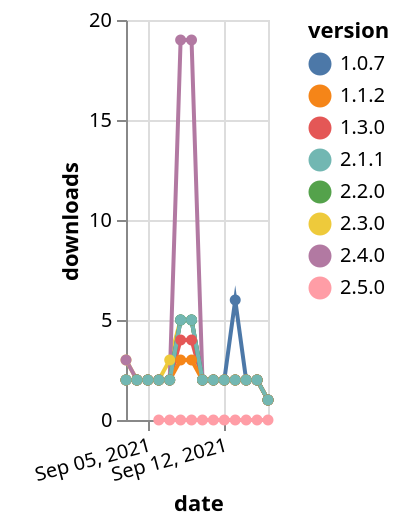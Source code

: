 {"$schema": "https://vega.github.io/schema/vega-lite/v5.json", "description": "A simple bar chart with embedded data.", "data": {"values": [{"date": "2021-09-03", "total": 2592, "delta": 3, "version": "2.3.0"}, {"date": "2021-09-04", "total": 2594, "delta": 2, "version": "2.3.0"}, {"date": "2021-09-05", "total": 2596, "delta": 2, "version": "2.3.0"}, {"date": "2021-09-06", "total": 2598, "delta": 2, "version": "2.3.0"}, {"date": "2021-09-07", "total": 2601, "delta": 3, "version": "2.3.0"}, {"date": "2021-09-08", "total": 2606, "delta": 5, "version": "2.3.0"}, {"date": "2021-09-09", "total": 2611, "delta": 5, "version": "2.3.0"}, {"date": "2021-09-10", "total": 2613, "delta": 2, "version": "2.3.0"}, {"date": "2021-09-11", "total": 2615, "delta": 2, "version": "2.3.0"}, {"date": "2021-09-12", "total": 2617, "delta": 2, "version": "2.3.0"}, {"date": "2021-09-13", "total": 2619, "delta": 2, "version": "2.3.0"}, {"date": "2021-09-14", "total": 2621, "delta": 2, "version": "2.3.0"}, {"date": "2021-09-15", "total": 2623, "delta": 2, "version": "2.3.0"}, {"date": "2021-09-16", "total": 2624, "delta": 1, "version": "2.3.0"}, {"date": "2021-09-03", "total": 1791, "delta": 3, "version": "2.4.0"}, {"date": "2021-09-04", "total": 1793, "delta": 2, "version": "2.4.0"}, {"date": "2021-09-05", "total": 1795, "delta": 2, "version": "2.4.0"}, {"date": "2021-09-06", "total": 1797, "delta": 2, "version": "2.4.0"}, {"date": "2021-09-07", "total": 1799, "delta": 2, "version": "2.4.0"}, {"date": "2021-09-08", "total": 1818, "delta": 19, "version": "2.4.0"}, {"date": "2021-09-09", "total": 1837, "delta": 19, "version": "2.4.0"}, {"date": "2021-09-10", "total": 1839, "delta": 2, "version": "2.4.0"}, {"date": "2021-09-11", "total": 1841, "delta": 2, "version": "2.4.0"}, {"date": "2021-09-12", "total": 1843, "delta": 2, "version": "2.4.0"}, {"date": "2021-09-13", "total": 1845, "delta": 2, "version": "2.4.0"}, {"date": "2021-09-14", "total": 1847, "delta": 2, "version": "2.4.0"}, {"date": "2021-09-15", "total": 1849, "delta": 2, "version": "2.4.0"}, {"date": "2021-09-16", "total": 1850, "delta": 1, "version": "2.4.0"}, {"date": "2021-09-03", "total": 2913, "delta": 2, "version": "1.3.0"}, {"date": "2021-09-04", "total": 2915, "delta": 2, "version": "1.3.0"}, {"date": "2021-09-05", "total": 2917, "delta": 2, "version": "1.3.0"}, {"date": "2021-09-06", "total": 2919, "delta": 2, "version": "1.3.0"}, {"date": "2021-09-07", "total": 2921, "delta": 2, "version": "1.3.0"}, {"date": "2021-09-08", "total": 2925, "delta": 4, "version": "1.3.0"}, {"date": "2021-09-09", "total": 2929, "delta": 4, "version": "1.3.0"}, {"date": "2021-09-10", "total": 2931, "delta": 2, "version": "1.3.0"}, {"date": "2021-09-11", "total": 2933, "delta": 2, "version": "1.3.0"}, {"date": "2021-09-12", "total": 2935, "delta": 2, "version": "1.3.0"}, {"date": "2021-09-13", "total": 2937, "delta": 2, "version": "1.3.0"}, {"date": "2021-09-14", "total": 2939, "delta": 2, "version": "1.3.0"}, {"date": "2021-09-15", "total": 2941, "delta": 2, "version": "1.3.0"}, {"date": "2021-09-16", "total": 2942, "delta": 1, "version": "1.3.0"}, {"date": "2021-09-03", "total": 2710, "delta": 2, "version": "1.0.7"}, {"date": "2021-09-04", "total": 2712, "delta": 2, "version": "1.0.7"}, {"date": "2021-09-05", "total": 2714, "delta": 2, "version": "1.0.7"}, {"date": "2021-09-06", "total": 2716, "delta": 2, "version": "1.0.7"}, {"date": "2021-09-07", "total": 2718, "delta": 2, "version": "1.0.7"}, {"date": "2021-09-08", "total": 2723, "delta": 5, "version": "1.0.7"}, {"date": "2021-09-09", "total": 2728, "delta": 5, "version": "1.0.7"}, {"date": "2021-09-10", "total": 2730, "delta": 2, "version": "1.0.7"}, {"date": "2021-09-11", "total": 2732, "delta": 2, "version": "1.0.7"}, {"date": "2021-09-12", "total": 2734, "delta": 2, "version": "1.0.7"}, {"date": "2021-09-13", "total": 2740, "delta": 6, "version": "1.0.7"}, {"date": "2021-09-14", "total": 2742, "delta": 2, "version": "1.0.7"}, {"date": "2021-09-15", "total": 2744, "delta": 2, "version": "1.0.7"}, {"date": "2021-09-16", "total": 2745, "delta": 1, "version": "1.0.7"}, {"date": "2021-09-06", "total": 10, "delta": 0, "version": "2.5.0"}, {"date": "2021-09-07", "total": 75, "delta": 0, "version": "2.5.0"}, {"date": "2021-09-08", "total": 81, "delta": 0, "version": "2.5.0"}, {"date": "2021-09-09", "total": 88, "delta": 0, "version": "2.5.0"}, {"date": "2021-09-10", "total": 90, "delta": 0, "version": "2.5.0"}, {"date": "2021-09-11", "total": 92, "delta": 0, "version": "2.5.0"}, {"date": "2021-09-12", "total": 94, "delta": 0, "version": "2.5.0"}, {"date": "2021-09-13", "total": 106, "delta": 0, "version": "2.5.0"}, {"date": "2021-09-14", "total": 110, "delta": 0, "version": "2.5.0"}, {"date": "2021-09-15", "total": 112, "delta": 0, "version": "2.5.0"}, {"date": "2021-09-16", "total": 114, "delta": 0, "version": "2.5.0"}, {"date": "2021-09-03", "total": 1498, "delta": 2, "version": "2.2.0"}, {"date": "2021-09-04", "total": 1500, "delta": 2, "version": "2.2.0"}, {"date": "2021-09-05", "total": 1502, "delta": 2, "version": "2.2.0"}, {"date": "2021-09-06", "total": 1504, "delta": 2, "version": "2.2.0"}, {"date": "2021-09-07", "total": 1506, "delta": 2, "version": "2.2.0"}, {"date": "2021-09-08", "total": 1511, "delta": 5, "version": "2.2.0"}, {"date": "2021-09-09", "total": 1516, "delta": 5, "version": "2.2.0"}, {"date": "2021-09-10", "total": 1518, "delta": 2, "version": "2.2.0"}, {"date": "2021-09-11", "total": 1520, "delta": 2, "version": "2.2.0"}, {"date": "2021-09-12", "total": 1522, "delta": 2, "version": "2.2.0"}, {"date": "2021-09-13", "total": 1524, "delta": 2, "version": "2.2.0"}, {"date": "2021-09-14", "total": 1526, "delta": 2, "version": "2.2.0"}, {"date": "2021-09-15", "total": 1528, "delta": 2, "version": "2.2.0"}, {"date": "2021-09-16", "total": 1529, "delta": 1, "version": "2.2.0"}, {"date": "2021-09-03", "total": 2588, "delta": 2, "version": "1.1.2"}, {"date": "2021-09-04", "total": 2590, "delta": 2, "version": "1.1.2"}, {"date": "2021-09-05", "total": 2592, "delta": 2, "version": "1.1.2"}, {"date": "2021-09-06", "total": 2594, "delta": 2, "version": "1.1.2"}, {"date": "2021-09-07", "total": 2596, "delta": 2, "version": "1.1.2"}, {"date": "2021-09-08", "total": 2599, "delta": 3, "version": "1.1.2"}, {"date": "2021-09-09", "total": 2602, "delta": 3, "version": "1.1.2"}, {"date": "2021-09-10", "total": 2604, "delta": 2, "version": "1.1.2"}, {"date": "2021-09-11", "total": 2606, "delta": 2, "version": "1.1.2"}, {"date": "2021-09-12", "total": 2608, "delta": 2, "version": "1.1.2"}, {"date": "2021-09-13", "total": 2610, "delta": 2, "version": "1.1.2"}, {"date": "2021-09-14", "total": 2612, "delta": 2, "version": "1.1.2"}, {"date": "2021-09-15", "total": 2614, "delta": 2, "version": "1.1.2"}, {"date": "2021-09-16", "total": 2615, "delta": 1, "version": "1.1.2"}, {"date": "2021-09-03", "total": 1502, "delta": 2, "version": "2.1.1"}, {"date": "2021-09-04", "total": 1504, "delta": 2, "version": "2.1.1"}, {"date": "2021-09-05", "total": 1506, "delta": 2, "version": "2.1.1"}, {"date": "2021-09-06", "total": 1508, "delta": 2, "version": "2.1.1"}, {"date": "2021-09-07", "total": 1510, "delta": 2, "version": "2.1.1"}, {"date": "2021-09-08", "total": 1515, "delta": 5, "version": "2.1.1"}, {"date": "2021-09-09", "total": 1520, "delta": 5, "version": "2.1.1"}, {"date": "2021-09-10", "total": 1522, "delta": 2, "version": "2.1.1"}, {"date": "2021-09-11", "total": 1524, "delta": 2, "version": "2.1.1"}, {"date": "2021-09-12", "total": 1526, "delta": 2, "version": "2.1.1"}, {"date": "2021-09-13", "total": 1528, "delta": 2, "version": "2.1.1"}, {"date": "2021-09-14", "total": 1530, "delta": 2, "version": "2.1.1"}, {"date": "2021-09-15", "total": 1532, "delta": 2, "version": "2.1.1"}, {"date": "2021-09-16", "total": 1533, "delta": 1, "version": "2.1.1"}]}, "width": "container", "mark": {"type": "line", "point": {"filled": true}}, "encoding": {"x": {"field": "date", "type": "temporal", "timeUnit": "yearmonthdate", "title": "date", "axis": {"labelAngle": -15}}, "y": {"field": "delta", "type": "quantitative", "title": "downloads"}, "color": {"field": "version", "type": "nominal"}, "tooltip": {"field": "delta"}}}